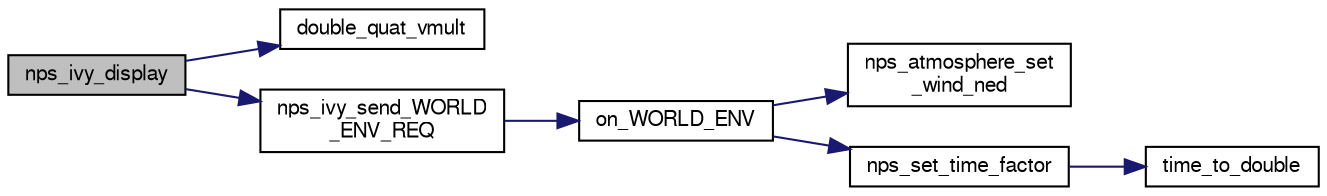 digraph "nps_ivy_display"
{
  edge [fontname="FreeSans",fontsize="10",labelfontname="FreeSans",labelfontsize="10"];
  node [fontname="FreeSans",fontsize="10",shape=record];
  rankdir="LR";
  Node1 [label="nps_ivy_display",height=0.2,width=0.4,color="black", fillcolor="grey75", style="filled", fontcolor="black"];
  Node1 -> Node2 [color="midnightblue",fontsize="10",style="solid",fontname="FreeSans"];
  Node2 [label="double_quat_vmult",height=0.2,width=0.4,color="black", fillcolor="white", style="filled",URL="$group__math__algebra__double.html#ga2e224cbc8654aa54ef2ba538adb7b3f9"];
  Node1 -> Node3 [color="midnightblue",fontsize="10",style="solid",fontname="FreeSans"];
  Node3 [label="nps_ivy_send_WORLD\l_ENV_REQ",height=0.2,width=0.4,color="black", fillcolor="white", style="filled",URL="$nps__ivy_8c.html#a589ece9a25821a7a5e55d5996ee06bf3"];
  Node3 -> Node4 [color="midnightblue",fontsize="10",style="solid",fontname="FreeSans"];
  Node4 [label="on_WORLD_ENV",height=0.2,width=0.4,color="black", fillcolor="white", style="filled",URL="$nps__ivy_8c.html#a69dbbcc3e5bb4ed999b59191bc1a348f"];
  Node4 -> Node5 [color="midnightblue",fontsize="10",style="solid",fontname="FreeSans"];
  Node5 [label="nps_atmosphere_set\l_wind_ned",height=0.2,width=0.4,color="black", fillcolor="white", style="filled",URL="$nps__atmosphere_8c.html#a0c302a2aca854b5dbc792b93decc0fb2"];
  Node4 -> Node6 [color="midnightblue",fontsize="10",style="solid",fontname="FreeSans"];
  Node6 [label="nps_set_time_factor",height=0.2,width=0.4,color="black", fillcolor="white", style="filled",URL="$nps__main_8h.html#aba7e0d2ae8c72632537ff335da67e19d"];
  Node6 -> Node7 [color="midnightblue",fontsize="10",style="solid",fontname="FreeSans"];
  Node7 [label="time_to_double",height=0.2,width=0.4,color="black", fillcolor="white", style="filled",URL="$nps__main__common_8c.html#abde7f979f8df9c8db19de17ab6498ec2"];
}
